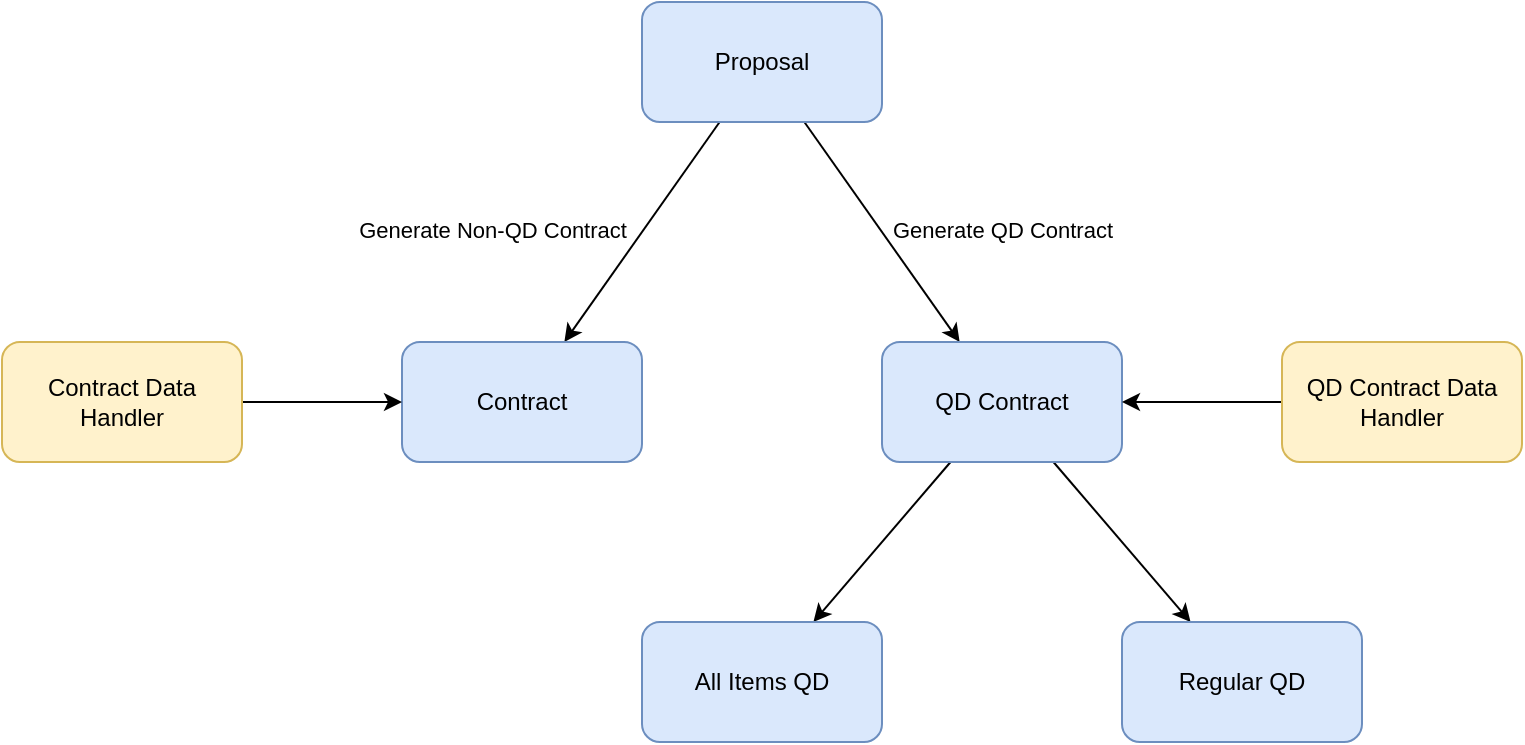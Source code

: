 <mxfile version="14.7.2" type="github">
  <diagram id="yG28hlRZ75OqcgNVEaHG" name="Page-1">
    <mxGraphModel dx="2249" dy="882" grid="1" gridSize="10" guides="1" tooltips="1" connect="1" arrows="1" fold="1" page="1" pageScale="1" pageWidth="827" pageHeight="1169" math="0" shadow="0">
      <root>
        <mxCell id="0" />
        <mxCell id="1" parent="0" />
        <mxCell id="DKLd8Jj6RDAN12mgZKQ2-3" value="" style="orthogonalLoop=1;jettySize=auto;html=1;rounded=0;" parent="1" source="DKLd8Jj6RDAN12mgZKQ2-1" target="DKLd8Jj6RDAN12mgZKQ2-2" edge="1">
          <mxGeometry relative="1" as="geometry" />
        </mxCell>
        <mxCell id="DKLd8Jj6RDAN12mgZKQ2-4" value="Generate Non-QD Contract" style="edgeLabel;html=1;align=center;verticalAlign=middle;resizable=0;points=[];" parent="DKLd8Jj6RDAN12mgZKQ2-3" vertex="1" connectable="0">
          <mxGeometry x="-0.222" y="-2" relative="1" as="geometry">
            <mxPoint x="-82" y="12" as="offset" />
          </mxGeometry>
        </mxCell>
        <mxCell id="DKLd8Jj6RDAN12mgZKQ2-6" value="" style="edgeStyle=none;rounded=0;orthogonalLoop=1;jettySize=auto;html=1;strokeColor=#000000;" parent="1" source="DKLd8Jj6RDAN12mgZKQ2-1" target="DKLd8Jj6RDAN12mgZKQ2-5" edge="1">
          <mxGeometry relative="1" as="geometry" />
        </mxCell>
        <mxCell id="DKLd8Jj6RDAN12mgZKQ2-7" value="Generate QD Contract" style="edgeLabel;html=1;align=center;verticalAlign=middle;resizable=0;points=[];" parent="DKLd8Jj6RDAN12mgZKQ2-6" vertex="1" connectable="0">
          <mxGeometry x="-0.185" y="1" relative="1" as="geometry">
            <mxPoint x="66" y="9" as="offset" />
          </mxGeometry>
        </mxCell>
        <mxCell id="DKLd8Jj6RDAN12mgZKQ2-1" value="Proposal" style="rounded=1;whiteSpace=wrap;html=1;fillColor=#dae8fc;strokeColor=#6c8ebf;" parent="1" vertex="1">
          <mxGeometry x="240" y="80" width="120" height="60" as="geometry" />
        </mxCell>
        <mxCell id="DKLd8Jj6RDAN12mgZKQ2-2" value="Contract" style="whiteSpace=wrap;html=1;rounded=1;strokeColor=#6c8ebf;fillColor=#dae8fc;" parent="1" vertex="1">
          <mxGeometry x="120" y="250" width="120" height="60" as="geometry" />
        </mxCell>
        <mxCell id="DKLd8Jj6RDAN12mgZKQ2-9" value="" style="edgeStyle=none;rounded=0;orthogonalLoop=1;jettySize=auto;html=1;strokeColor=#000000;" parent="1" source="DKLd8Jj6RDAN12mgZKQ2-5" target="DKLd8Jj6RDAN12mgZKQ2-8" edge="1">
          <mxGeometry relative="1" as="geometry" />
        </mxCell>
        <mxCell id="DKLd8Jj6RDAN12mgZKQ2-11" value="" style="edgeStyle=none;rounded=0;orthogonalLoop=1;jettySize=auto;html=1;strokeColor=#000000;" parent="1" source="DKLd8Jj6RDAN12mgZKQ2-5" target="DKLd8Jj6RDAN12mgZKQ2-10" edge="1">
          <mxGeometry relative="1" as="geometry" />
        </mxCell>
        <mxCell id="DKLd8Jj6RDAN12mgZKQ2-5" value="QD Contract" style="whiteSpace=wrap;html=1;rounded=1;strokeColor=#6c8ebf;fillColor=#dae8fc;" parent="1" vertex="1">
          <mxGeometry x="360" y="250" width="120" height="60" as="geometry" />
        </mxCell>
        <mxCell id="DKLd8Jj6RDAN12mgZKQ2-8" value="All Items QD" style="whiteSpace=wrap;html=1;rounded=1;strokeColor=#6c8ebf;fillColor=#dae8fc;" parent="1" vertex="1">
          <mxGeometry x="240" y="390" width="120" height="60" as="geometry" />
        </mxCell>
        <mxCell id="DKLd8Jj6RDAN12mgZKQ2-10" value="Regular QD" style="whiteSpace=wrap;html=1;rounded=1;strokeColor=#6c8ebf;fillColor=#dae8fc;" parent="1" vertex="1">
          <mxGeometry x="480" y="390" width="120" height="60" as="geometry" />
        </mxCell>
        <mxCell id="MQnVNTlTdbHmsgRzIxet-3" style="rounded=0;orthogonalLoop=1;jettySize=auto;html=1;entryX=0;entryY=0.5;entryDx=0;entryDy=0;" edge="1" parent="1" source="MQnVNTlTdbHmsgRzIxet-1" target="DKLd8Jj6RDAN12mgZKQ2-2">
          <mxGeometry relative="1" as="geometry" />
        </mxCell>
        <mxCell id="MQnVNTlTdbHmsgRzIxet-1" value="Contract Data Handler" style="rounded=1;whiteSpace=wrap;html=1;fillColor=#fff2cc;strokeColor=#d6b656;" vertex="1" parent="1">
          <mxGeometry x="-80" y="250" width="120" height="60" as="geometry" />
        </mxCell>
        <mxCell id="MQnVNTlTdbHmsgRzIxet-4" style="edgeStyle=none;rounded=0;orthogonalLoop=1;jettySize=auto;html=1;entryX=1;entryY=0.5;entryDx=0;entryDy=0;" edge="1" parent="1" source="MQnVNTlTdbHmsgRzIxet-2" target="DKLd8Jj6RDAN12mgZKQ2-5">
          <mxGeometry relative="1" as="geometry" />
        </mxCell>
        <mxCell id="MQnVNTlTdbHmsgRzIxet-2" value="QD Contract Data Handler" style="rounded=1;whiteSpace=wrap;html=1;fillColor=#fff2cc;strokeColor=#d6b656;" vertex="1" parent="1">
          <mxGeometry x="560" y="250" width="120" height="60" as="geometry" />
        </mxCell>
      </root>
    </mxGraphModel>
  </diagram>
</mxfile>
